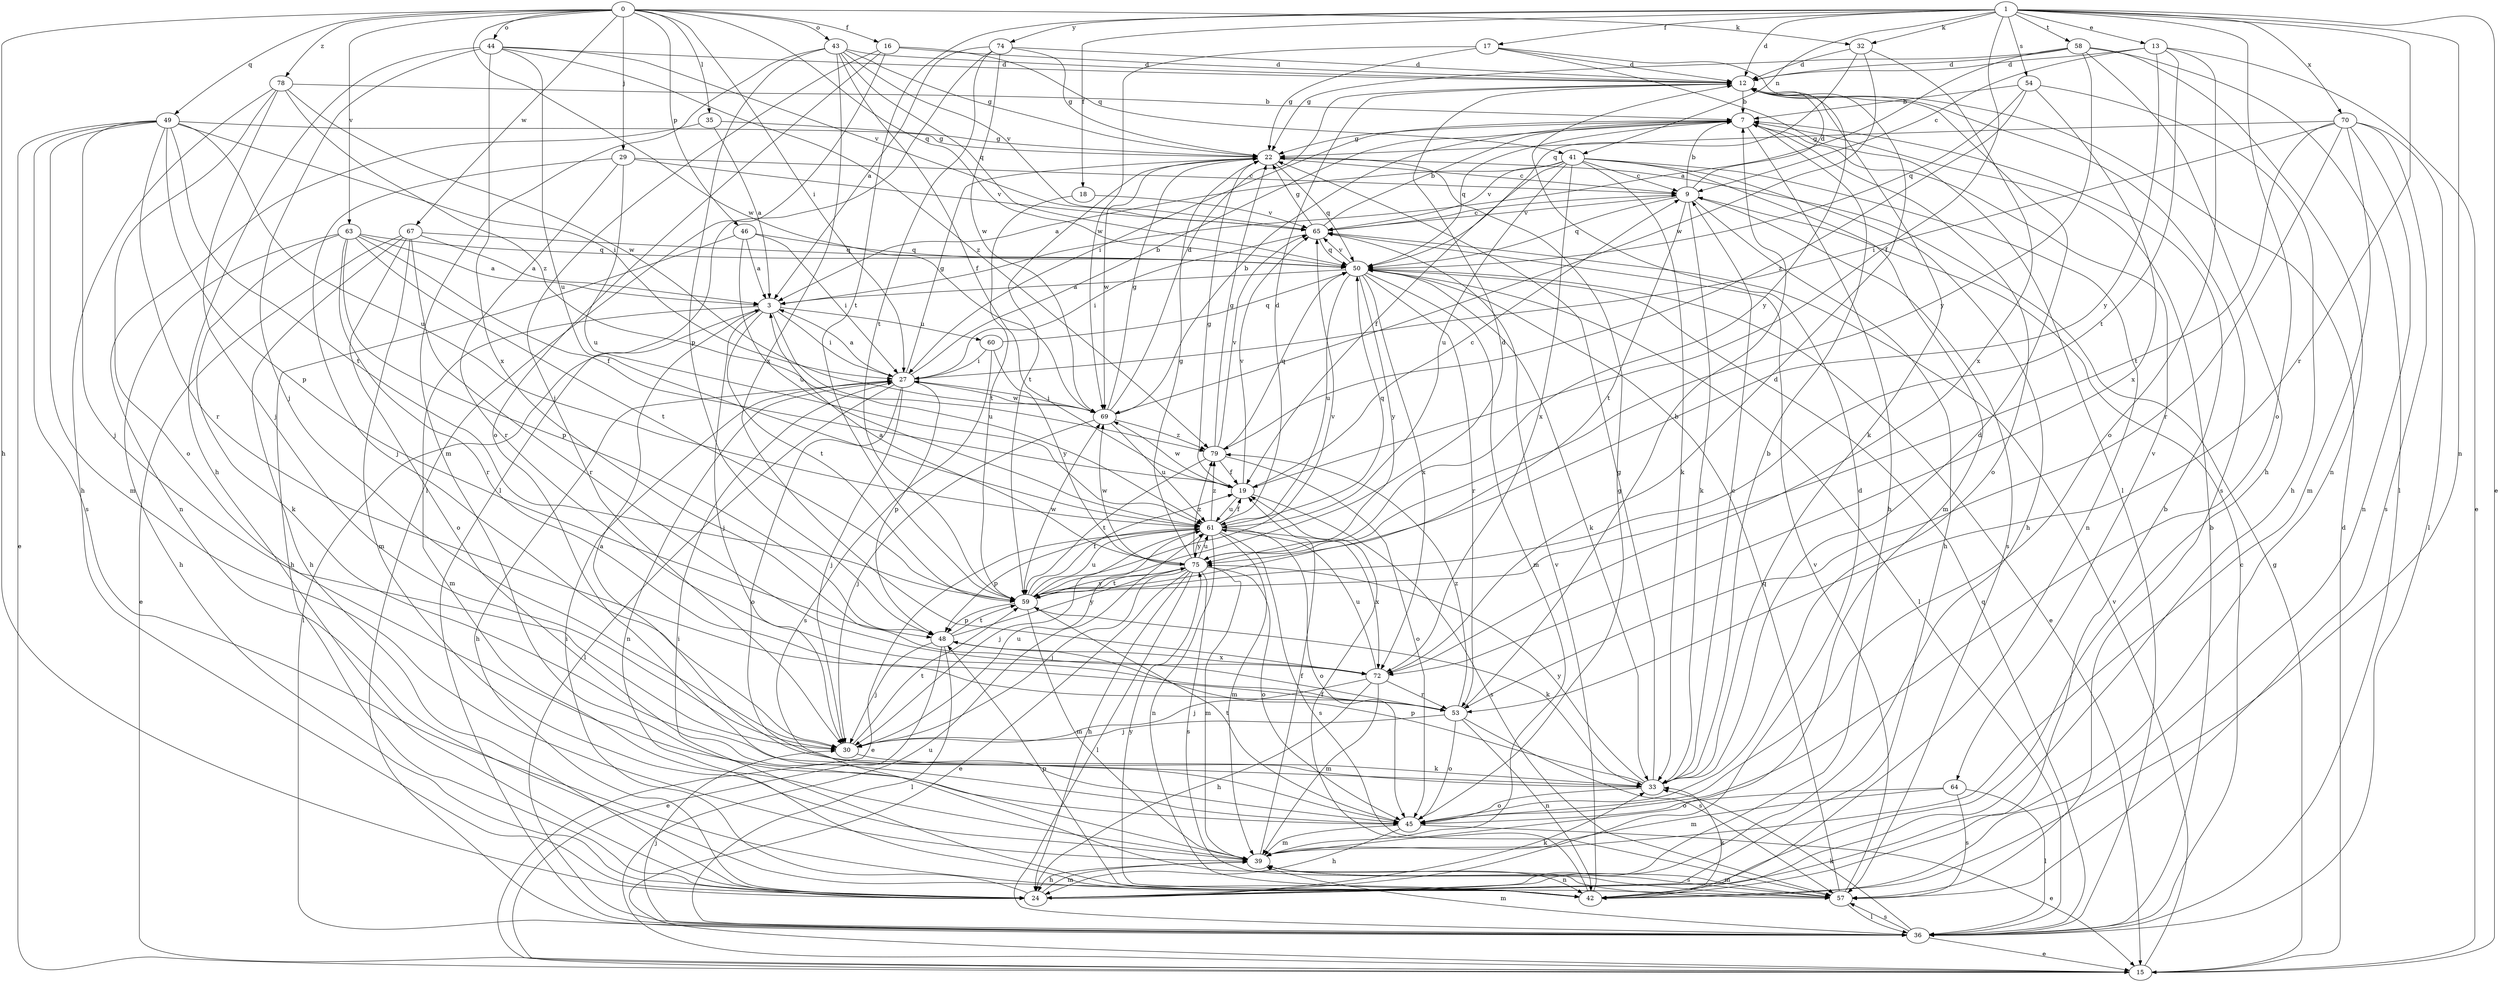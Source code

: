 strict digraph  {
0;
1;
3;
7;
9;
12;
13;
15;
16;
17;
18;
19;
22;
24;
27;
29;
30;
32;
33;
35;
36;
39;
41;
42;
43;
44;
45;
46;
48;
49;
50;
53;
54;
57;
58;
59;
60;
61;
63;
64;
65;
67;
69;
70;
72;
74;
75;
78;
79;
0 -> 16  [label=f];
0 -> 24  [label=h];
0 -> 27  [label=i];
0 -> 29  [label=j];
0 -> 32  [label=k];
0 -> 35  [label=l];
0 -> 43  [label=o];
0 -> 44  [label=o];
0 -> 46  [label=p];
0 -> 49  [label=q];
0 -> 50  [label=q];
0 -> 63  [label=v];
0 -> 67  [label=w];
0 -> 69  [label=w];
0 -> 78  [label=z];
1 -> 12  [label=d];
1 -> 13  [label=e];
1 -> 15  [label=e];
1 -> 17  [label=f];
1 -> 18  [label=f];
1 -> 19  [label=f];
1 -> 32  [label=k];
1 -> 41  [label=n];
1 -> 42  [label=n];
1 -> 45  [label=o];
1 -> 53  [label=r];
1 -> 54  [label=s];
1 -> 58  [label=t];
1 -> 59  [label=t];
1 -> 70  [label=x];
1 -> 74  [label=y];
3 -> 27  [label=i];
3 -> 30  [label=j];
3 -> 36  [label=l];
3 -> 39  [label=m];
3 -> 59  [label=t];
3 -> 60  [label=u];
3 -> 61  [label=u];
7 -> 22  [label=g];
7 -> 24  [label=h];
7 -> 27  [label=i];
7 -> 45  [label=o];
7 -> 50  [label=q];
7 -> 64  [label=v];
9 -> 7  [label=b];
9 -> 12  [label=d];
9 -> 24  [label=h];
9 -> 33  [label=k];
9 -> 50  [label=q];
9 -> 57  [label=s];
9 -> 59  [label=t];
9 -> 65  [label=v];
12 -> 7  [label=b];
12 -> 33  [label=k];
12 -> 57  [label=s];
13 -> 9  [label=c];
13 -> 12  [label=d];
13 -> 15  [label=e];
13 -> 45  [label=o];
13 -> 59  [label=t];
13 -> 75  [label=y];
15 -> 12  [label=d];
15 -> 22  [label=g];
15 -> 61  [label=u];
15 -> 65  [label=v];
16 -> 12  [label=d];
16 -> 30  [label=j];
16 -> 36  [label=l];
16 -> 45  [label=o];
16 -> 41  [label=q];
17 -> 12  [label=d];
17 -> 22  [label=g];
17 -> 36  [label=l];
17 -> 69  [label=w];
17 -> 75  [label=y];
18 -> 59  [label=t];
18 -> 65  [label=v];
19 -> 9  [label=c];
19 -> 22  [label=g];
19 -> 57  [label=s];
19 -> 61  [label=u];
19 -> 65  [label=v];
19 -> 69  [label=w];
22 -> 9  [label=c];
22 -> 50  [label=q];
22 -> 59  [label=t];
22 -> 69  [label=w];
24 -> 12  [label=d];
24 -> 27  [label=i];
24 -> 33  [label=k];
24 -> 39  [label=m];
27 -> 3  [label=a];
27 -> 7  [label=b];
27 -> 22  [label=g];
27 -> 24  [label=h];
27 -> 30  [label=j];
27 -> 36  [label=l];
27 -> 42  [label=n];
27 -> 45  [label=o];
27 -> 48  [label=p];
27 -> 69  [label=w];
29 -> 9  [label=c];
29 -> 30  [label=j];
29 -> 53  [label=r];
29 -> 61  [label=u];
29 -> 65  [label=v];
30 -> 33  [label=k];
30 -> 59  [label=t];
30 -> 61  [label=u];
32 -> 12  [label=d];
32 -> 50  [label=q];
32 -> 69  [label=w];
32 -> 72  [label=x];
33 -> 3  [label=a];
33 -> 7  [label=b];
33 -> 9  [label=c];
33 -> 12  [label=d];
33 -> 22  [label=g];
33 -> 45  [label=o];
33 -> 48  [label=p];
33 -> 75  [label=y];
35 -> 3  [label=a];
35 -> 22  [label=g];
35 -> 42  [label=n];
36 -> 7  [label=b];
36 -> 9  [label=c];
36 -> 15  [label=e];
36 -> 30  [label=j];
36 -> 33  [label=k];
36 -> 39  [label=m];
36 -> 50  [label=q];
36 -> 57  [label=s];
39 -> 19  [label=f];
39 -> 24  [label=h];
39 -> 42  [label=n];
39 -> 57  [label=s];
41 -> 3  [label=a];
41 -> 9  [label=c];
41 -> 19  [label=f];
41 -> 24  [label=h];
41 -> 33  [label=k];
41 -> 39  [label=m];
41 -> 42  [label=n];
41 -> 61  [label=u];
41 -> 65  [label=v];
41 -> 72  [label=x];
42 -> 7  [label=b];
42 -> 19  [label=f];
42 -> 27  [label=i];
42 -> 33  [label=k];
42 -> 48  [label=p];
42 -> 65  [label=v];
42 -> 75  [label=y];
43 -> 12  [label=d];
43 -> 19  [label=f];
43 -> 22  [label=g];
43 -> 39  [label=m];
43 -> 48  [label=p];
43 -> 50  [label=q];
43 -> 65  [label=v];
43 -> 72  [label=x];
44 -> 12  [label=d];
44 -> 24  [label=h];
44 -> 30  [label=j];
44 -> 61  [label=u];
44 -> 65  [label=v];
44 -> 72  [label=x];
44 -> 79  [label=z];
45 -> 15  [label=e];
45 -> 22  [label=g];
45 -> 24  [label=h];
45 -> 39  [label=m];
45 -> 59  [label=t];
46 -> 3  [label=a];
46 -> 24  [label=h];
46 -> 27  [label=i];
46 -> 50  [label=q];
46 -> 61  [label=u];
48 -> 15  [label=e];
48 -> 30  [label=j];
48 -> 36  [label=l];
48 -> 59  [label=t];
48 -> 72  [label=x];
48 -> 75  [label=y];
49 -> 15  [label=e];
49 -> 22  [label=g];
49 -> 27  [label=i];
49 -> 30  [label=j];
49 -> 39  [label=m];
49 -> 48  [label=p];
49 -> 53  [label=r];
49 -> 57  [label=s];
49 -> 59  [label=t];
49 -> 61  [label=u];
50 -> 3  [label=a];
50 -> 15  [label=e];
50 -> 33  [label=k];
50 -> 36  [label=l];
50 -> 39  [label=m];
50 -> 53  [label=r];
50 -> 61  [label=u];
50 -> 65  [label=v];
50 -> 72  [label=x];
50 -> 75  [label=y];
53 -> 7  [label=b];
53 -> 30  [label=j];
53 -> 42  [label=n];
53 -> 45  [label=o];
53 -> 57  [label=s];
53 -> 79  [label=z];
54 -> 7  [label=b];
54 -> 24  [label=h];
54 -> 50  [label=q];
54 -> 72  [label=x];
54 -> 79  [label=z];
57 -> 36  [label=l];
57 -> 39  [label=m];
57 -> 50  [label=q];
57 -> 65  [label=v];
58 -> 3  [label=a];
58 -> 12  [label=d];
58 -> 22  [label=g];
58 -> 24  [label=h];
58 -> 36  [label=l];
58 -> 42  [label=n];
58 -> 75  [label=y];
59 -> 12  [label=d];
59 -> 19  [label=f];
59 -> 33  [label=k];
59 -> 39  [label=m];
59 -> 48  [label=p];
59 -> 61  [label=u];
59 -> 65  [label=v];
59 -> 69  [label=w];
59 -> 75  [label=y];
60 -> 27  [label=i];
60 -> 50  [label=q];
60 -> 57  [label=s];
60 -> 75  [label=y];
61 -> 12  [label=d];
61 -> 15  [label=e];
61 -> 19  [label=f];
61 -> 30  [label=j];
61 -> 39  [label=m];
61 -> 42  [label=n];
61 -> 45  [label=o];
61 -> 48  [label=p];
61 -> 50  [label=q];
61 -> 57  [label=s];
61 -> 72  [label=x];
61 -> 75  [label=y];
61 -> 79  [label=z];
63 -> 3  [label=a];
63 -> 19  [label=f];
63 -> 24  [label=h];
63 -> 33  [label=k];
63 -> 48  [label=p];
63 -> 50  [label=q];
63 -> 53  [label=r];
63 -> 59  [label=t];
64 -> 36  [label=l];
64 -> 39  [label=m];
64 -> 45  [label=o];
64 -> 57  [label=s];
65 -> 7  [label=b];
65 -> 9  [label=c];
65 -> 22  [label=g];
65 -> 27  [label=i];
65 -> 50  [label=q];
67 -> 3  [label=a];
67 -> 15  [label=e];
67 -> 24  [label=h];
67 -> 39  [label=m];
67 -> 45  [label=o];
67 -> 50  [label=q];
67 -> 53  [label=r];
69 -> 7  [label=b];
69 -> 12  [label=d];
69 -> 22  [label=g];
69 -> 27  [label=i];
69 -> 30  [label=j];
69 -> 61  [label=u];
69 -> 79  [label=z];
70 -> 22  [label=g];
70 -> 27  [label=i];
70 -> 36  [label=l];
70 -> 39  [label=m];
70 -> 42  [label=n];
70 -> 53  [label=r];
70 -> 57  [label=s];
70 -> 59  [label=t];
72 -> 12  [label=d];
72 -> 24  [label=h];
72 -> 30  [label=j];
72 -> 39  [label=m];
72 -> 53  [label=r];
72 -> 61  [label=u];
74 -> 3  [label=a];
74 -> 12  [label=d];
74 -> 22  [label=g];
74 -> 36  [label=l];
74 -> 59  [label=t];
74 -> 69  [label=w];
75 -> 3  [label=a];
75 -> 15  [label=e];
75 -> 22  [label=g];
75 -> 24  [label=h];
75 -> 30  [label=j];
75 -> 36  [label=l];
75 -> 39  [label=m];
75 -> 45  [label=o];
75 -> 57  [label=s];
75 -> 59  [label=t];
75 -> 61  [label=u];
75 -> 69  [label=w];
75 -> 79  [label=z];
78 -> 7  [label=b];
78 -> 24  [label=h];
78 -> 30  [label=j];
78 -> 45  [label=o];
78 -> 69  [label=w];
78 -> 79  [label=z];
79 -> 19  [label=f];
79 -> 22  [label=g];
79 -> 45  [label=o];
79 -> 50  [label=q];
79 -> 59  [label=t];
79 -> 65  [label=v];
}
